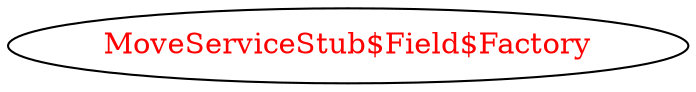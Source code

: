 digraph dependencyGraph {
 concentrate=true;
 ranksep="2.0";
 rankdir="LR"; 
 splines="ortho";
"MoveServiceStub$Field$Factory" [fontcolor="red"];
}